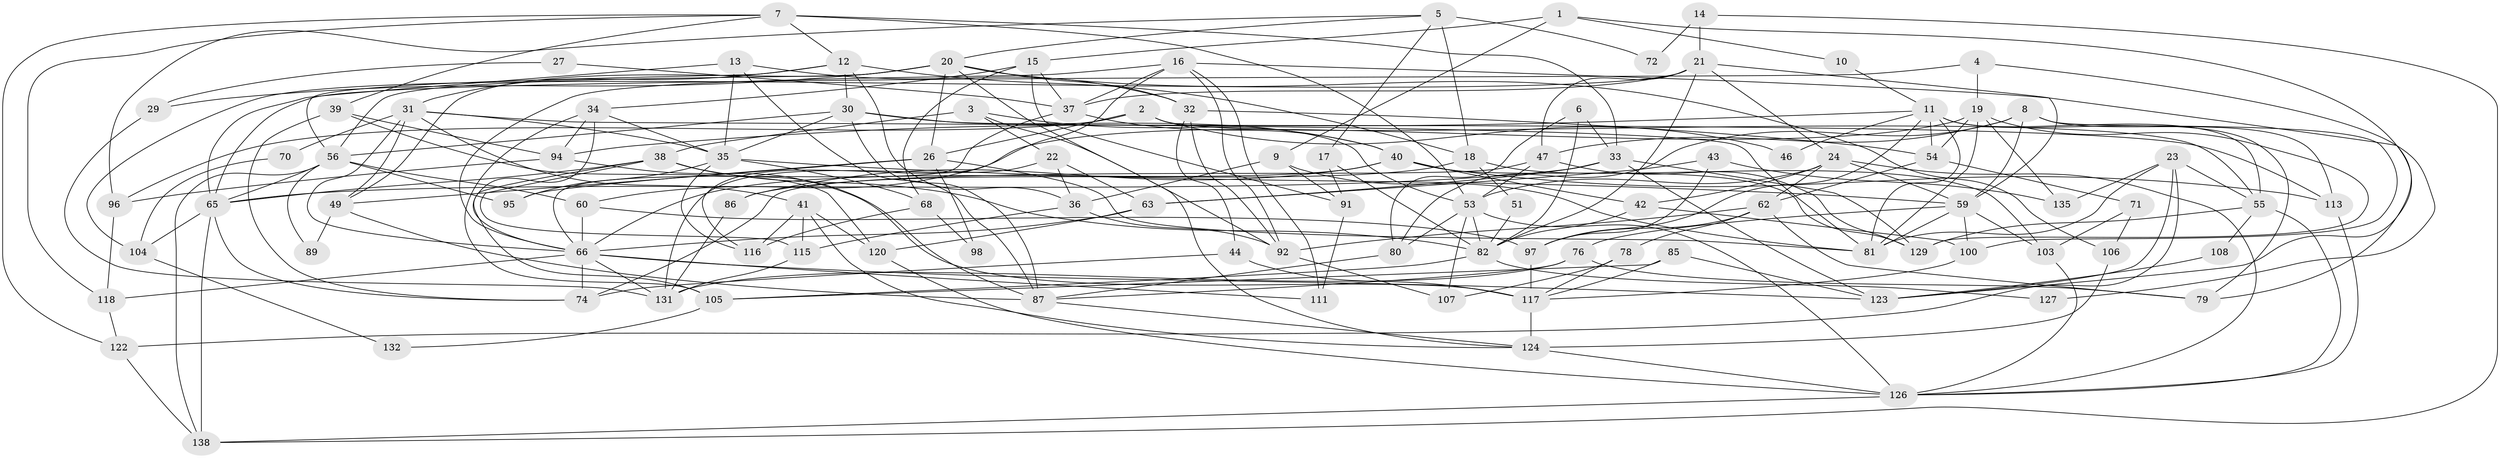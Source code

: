 // Generated by graph-tools (version 1.1) at 2025/52/02/27/25 19:52:05]
// undirected, 102 vertices, 242 edges
graph export_dot {
graph [start="1"]
  node [color=gray90,style=filled];
  1;
  2;
  3;
  4;
  5;
  6;
  7;
  8 [super="+28"];
  9 [super="+145"];
  10;
  11;
  12 [super="+52"];
  13 [super="+128"];
  14;
  15 [super="+45"];
  16 [super="+67"];
  17;
  18 [super="+121"];
  19 [super="+25"];
  20 [super="+93"];
  21 [super="+133"];
  22 [super="+130"];
  23 [super="+50"];
  24;
  26 [super="+101"];
  27;
  29;
  30 [super="+69"];
  31 [super="+58"];
  32 [super="+99"];
  33 [super="+75"];
  34;
  35 [super="+88"];
  36;
  37 [super="+144"];
  38 [super="+102"];
  39;
  40 [super="+84"];
  41 [super="+140"];
  42;
  43;
  44;
  46;
  47 [super="+48"];
  49 [super="+146"];
  51;
  53 [super="+90"];
  54 [super="+64"];
  55 [super="+61"];
  56 [super="+57"];
  59 [super="+137"];
  60;
  62 [super="+110"];
  63 [super="+141"];
  65 [super="+73"];
  66 [super="+139"];
  68;
  70;
  71;
  72;
  74;
  76 [super="+77"];
  78;
  79;
  80;
  81 [super="+83"];
  82 [super="+112"];
  85;
  86;
  87 [super="+114"];
  89;
  91;
  92 [super="+109"];
  94;
  95;
  96 [super="+125"];
  97 [super="+136"];
  98;
  100;
  103;
  104;
  105;
  106;
  107;
  108;
  111;
  113;
  115;
  116;
  117 [super="+119"];
  118;
  120;
  122;
  123;
  124 [super="+142"];
  126 [super="+143"];
  127;
  129;
  131 [super="+134"];
  132;
  135;
  138;
  1 -- 123;
  1 -- 10;
  1 -- 15;
  1 -- 9;
  2 -- 26;
  2 -- 46;
  2 -- 55;
  2 -- 96;
  3 -- 38;
  3 -- 40;
  3 -- 22;
  3 -- 92;
  4 -- 127;
  4 -- 65;
  4 -- 19;
  5 -- 17;
  5 -- 18;
  5 -- 72;
  5 -- 96;
  5 -- 20;
  6 -- 80;
  6 -- 33;
  6 -- 82;
  7 -- 12;
  7 -- 39;
  7 -- 118;
  7 -- 122;
  7 -- 53;
  7 -- 33;
  8 -- 80;
  8 -- 113;
  8 -- 59;
  8 -- 100;
  8 -- 47;
  9 -- 81;
  9 -- 91;
  9 -- 36;
  10 -- 11;
  11 -- 55;
  11 -- 46;
  11 -- 79;
  11 -- 94;
  11 -- 54;
  11 -- 81;
  11 -- 97;
  12 -- 30;
  12 -- 36;
  12 -- 18;
  12 -- 56;
  12 -- 31;
  13 -- 35;
  13 -- 87;
  13 -- 65;
  13 -- 32;
  14 -- 21;
  14 -- 138;
  14 -- 72;
  15 -- 68;
  15 -- 37;
  15 -- 34;
  15 -- 91;
  16 -- 79;
  16 -- 111;
  16 -- 66;
  16 -- 116;
  16 -- 92;
  16 -- 37;
  17 -- 91;
  17 -- 82;
  18 -- 86;
  18 -- 51;
  18 -- 103;
  19 -- 129;
  19 -- 60;
  19 -- 81;
  19 -- 54;
  19 -- 135;
  20 -- 106;
  20 -- 124;
  20 -- 32;
  20 -- 49;
  20 -- 26;
  20 -- 29;
  20 -- 56;
  21 -- 24;
  21 -- 59;
  21 -- 82;
  21 -- 37;
  21 -- 104;
  21 -- 47;
  22 -- 131 [weight=2];
  22 -- 63;
  22 -- 36;
  23 -- 122;
  23 -- 81;
  23 -- 135;
  23 -- 123;
  23 -- 55;
  24 -- 62;
  24 -- 42;
  24 -- 59;
  24 -- 126;
  24 -- 53;
  26 -- 81;
  26 -- 49;
  26 -- 98;
  26 -- 95;
  27 -- 29;
  27 -- 37;
  29 -- 131;
  30 -- 53;
  30 -- 113;
  30 -- 56;
  30 -- 35;
  30 -- 87;
  31 -- 70;
  31 -- 66;
  31 -- 81;
  31 -- 49;
  31 -- 35;
  31 -- 41;
  32 -- 44;
  32 -- 92;
  32 -- 54 [weight=2];
  33 -- 129;
  33 -- 123;
  33 -- 65;
  33 -- 63;
  34 -- 94;
  34 -- 105;
  34 -- 35;
  34 -- 66;
  35 -- 95;
  35 -- 68;
  35 -- 116;
  35 -- 59;
  36 -- 92;
  36 -- 115;
  37 -- 40;
  37 -- 66;
  38 -- 115;
  38 -- 65;
  38 -- 82;
  38 -- 105;
  38 -- 87;
  39 -- 94;
  39 -- 74;
  39 -- 120;
  40 -- 66;
  40 -- 42;
  40 -- 129;
  40 -- 113;
  40 -- 86;
  41 -- 124;
  41 -- 116;
  41 -- 120;
  41 -- 115;
  42 -- 100;
  42 -- 82;
  43 -- 63;
  43 -- 135;
  43 -- 97;
  44 -- 74;
  44 -- 117;
  47 -- 53;
  47 -- 129;
  47 -- 74;
  49 -- 89;
  49 -- 87;
  51 -- 82;
  53 -- 107;
  53 -- 126;
  53 -- 80;
  53 -- 82;
  54 -- 71;
  54 -- 62;
  55 -- 108;
  55 -- 129;
  55 -- 126;
  56 -- 89;
  56 -- 138;
  56 -- 65;
  56 -- 60;
  56 -- 95;
  59 -- 76 [weight=2];
  59 -- 100;
  59 -- 103;
  59 -- 81;
  60 -- 97;
  60 -- 66;
  62 -- 92;
  62 -- 78;
  62 -- 79;
  62 -- 97;
  63 -- 120;
  63 -- 66;
  65 -- 74;
  65 -- 138;
  65 -- 104;
  66 -- 123;
  66 -- 111;
  66 -- 131;
  66 -- 74;
  66 -- 118;
  68 -- 116;
  68 -- 98;
  70 -- 104;
  71 -- 103;
  71 -- 106;
  76 -- 79;
  76 -- 131;
  76 -- 87;
  78 -- 117;
  78 -- 107;
  80 -- 87;
  82 -- 127;
  82 -- 105;
  85 -- 117;
  85 -- 123;
  85 -- 105;
  86 -- 131;
  87 -- 124;
  91 -- 111;
  92 -- 107;
  94 -- 96;
  94 -- 117;
  96 -- 118;
  97 -- 117;
  100 -- 117;
  103 -- 126;
  104 -- 132;
  105 -- 132;
  106 -- 124;
  108 -- 123;
  113 -- 126;
  115 -- 131;
  117 -- 124 [weight=2];
  118 -- 122;
  120 -- 126;
  122 -- 138;
  124 -- 126;
  126 -- 138;
}
